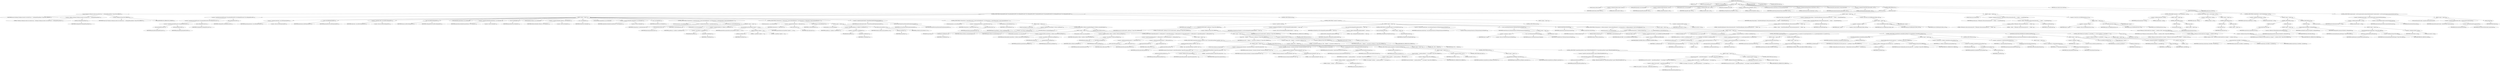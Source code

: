 digraph "isRebuildRequired" {  
"1197" [label = <(METHOD,isRebuildRequired)<SUB>709</SUB>> ]
"72" [label = <(PARAM,this)<SUB>709</SUB>> ]
"1198" [label = <(PARAM,File genericJarFile)<SUB>709</SUB>> ]
"1199" [label = <(PARAM,File weblogicJarFile)<SUB>709</SUB>> ]
"1200" [label = <(BLOCK,&lt;empty&gt;,&lt;empty&gt;)<SUB>709</SUB>> ]
"1201" [label = <(LOCAL,boolean rebuild: boolean)> ]
"1202" [label = <(&lt;operator&gt;.assignment,boolean rebuild = false)<SUB>710</SUB>> ]
"1203" [label = <(IDENTIFIER,rebuild,boolean rebuild = false)<SUB>710</SUB>> ]
"1204" [label = <(LITERAL,false,boolean rebuild = false)<SUB>710</SUB>> ]
"74" [label = <(LOCAL,JarFile genericJar: java.util.jar.JarFile)> ]
"1205" [label = <(&lt;operator&gt;.assignment,JarFile genericJar = null)<SUB>712</SUB>> ]
"1206" [label = <(IDENTIFIER,genericJar,JarFile genericJar = null)<SUB>712</SUB>> ]
"1207" [label = <(LITERAL,null,JarFile genericJar = null)<SUB>712</SUB>> ]
"76" [label = <(LOCAL,JarFile wlJar: java.util.jar.JarFile)> ]
"1208" [label = <(&lt;operator&gt;.assignment,JarFile wlJar = null)<SUB>713</SUB>> ]
"1209" [label = <(IDENTIFIER,wlJar,JarFile wlJar = null)<SUB>713</SUB>> ]
"1210" [label = <(LITERAL,null,JarFile wlJar = null)<SUB>713</SUB>> ]
"89" [label = <(LOCAL,File newWLJarFile: java.io.File)> ]
"1211" [label = <(&lt;operator&gt;.assignment,File newWLJarFile = null)<SUB>714</SUB>> ]
"1212" [label = <(IDENTIFIER,newWLJarFile,File newWLJarFile = null)<SUB>714</SUB>> ]
"1213" [label = <(LITERAL,null,File newWLJarFile = null)<SUB>714</SUB>> ]
"91" [label = <(LOCAL,JarOutputStream newJarStream: java.util.jar.JarOutputStream)> ]
"1214" [label = <(&lt;operator&gt;.assignment,JarOutputStream newJarStream = null)<SUB>715</SUB>> ]
"1215" [label = <(IDENTIFIER,newJarStream,JarOutputStream newJarStream = null)<SUB>715</SUB>> ]
"1216" [label = <(LITERAL,null,JarOutputStream newJarStream = null)<SUB>715</SUB>> ]
"1217" [label = <(LOCAL,ClassLoader genericLoader: java.lang.ClassLoader)> ]
"1218" [label = <(&lt;operator&gt;.assignment,ClassLoader genericLoader = null)<SUB>716</SUB>> ]
"1219" [label = <(IDENTIFIER,genericLoader,ClassLoader genericLoader = null)<SUB>716</SUB>> ]
"1220" [label = <(LITERAL,null,ClassLoader genericLoader = null)<SUB>716</SUB>> ]
"1221" [label = <(CONTROL_STRUCTURE,try,try)<SUB>718</SUB>> ]
"1222" [label = <(BLOCK,try,try)<SUB>718</SUB>> ]
"1223" [label = <(log,log(&quot;Checking if weblogic Jar needs to be rebuilt for jar &quot; + weblogicJarFile.getName(), Project.MSG_VERBOSE))<SUB>719</SUB>> ]
"71" [label = <(IDENTIFIER,this,log(&quot;Checking if weblogic Jar needs to be rebuilt for jar &quot; + weblogicJarFile.getName(), Project.MSG_VERBOSE))<SUB>719</SUB>> ]
"1224" [label = <(&lt;operator&gt;.addition,&quot;Checking if weblogic Jar needs to be rebuilt for jar &quot; + weblogicJarFile.getName())<SUB>719</SUB>> ]
"1225" [label = <(LITERAL,&quot;Checking if weblogic Jar needs to be rebuilt for jar &quot;,&quot;Checking if weblogic Jar needs to be rebuilt for jar &quot; + weblogicJarFile.getName())<SUB>719</SUB>> ]
"1226" [label = <(getName,weblogicJarFile.getName())<SUB>719</SUB>> ]
"1227" [label = <(IDENTIFIER,weblogicJarFile,weblogicJarFile.getName())<SUB>719</SUB>> ]
"1228" [label = <(&lt;operator&gt;.fieldAccess,Project.MSG_VERBOSE)<SUB>720</SUB>> ]
"1229" [label = <(IDENTIFIER,Project,log(&quot;Checking if weblogic Jar needs to be rebuilt for jar &quot; + weblogicJarFile.getName(), Project.MSG_VERBOSE))<SUB>720</SUB>> ]
"1230" [label = <(FIELD_IDENTIFIER,MSG_VERBOSE,MSG_VERBOSE)<SUB>720</SUB>> ]
"1231" [label = <(CONTROL_STRUCTURE,if (genericJarFile.exists() &amp;&amp; genericJarFile.isFile() &amp;&amp; weblogicJarFile.exists() &amp;&amp; weblogicJarFile.isFile()),if (genericJarFile.exists() &amp;&amp; genericJarFile.isFile() &amp;&amp; weblogicJarFile.exists() &amp;&amp; weblogicJarFile.isFile()))<SUB>722</SUB>> ]
"1232" [label = <(&lt;operator&gt;.logicalAnd,genericJarFile.exists() &amp;&amp; genericJarFile.isFile() &amp;&amp; weblogicJarFile.exists() &amp;&amp; weblogicJarFile.isFile())<SUB>722</SUB>> ]
"1233" [label = <(&lt;operator&gt;.logicalAnd,genericJarFile.exists() &amp;&amp; genericJarFile.isFile() &amp;&amp; weblogicJarFile.exists())<SUB>722</SUB>> ]
"1234" [label = <(&lt;operator&gt;.logicalAnd,genericJarFile.exists() &amp;&amp; genericJarFile.isFile())<SUB>722</SUB>> ]
"1235" [label = <(exists,genericJarFile.exists())<SUB>722</SUB>> ]
"1236" [label = <(IDENTIFIER,genericJarFile,genericJarFile.exists())<SUB>722</SUB>> ]
"1237" [label = <(isFile,genericJarFile.isFile())<SUB>722</SUB>> ]
"1238" [label = <(IDENTIFIER,genericJarFile,genericJarFile.isFile())<SUB>722</SUB>> ]
"1239" [label = <(exists,weblogicJarFile.exists())<SUB>723</SUB>> ]
"1240" [label = <(IDENTIFIER,weblogicJarFile,weblogicJarFile.exists())<SUB>723</SUB>> ]
"1241" [label = <(isFile,weblogicJarFile.isFile())<SUB>723</SUB>> ]
"1242" [label = <(IDENTIFIER,weblogicJarFile,weblogicJarFile.isFile())<SUB>723</SUB>> ]
"1243" [label = <(BLOCK,&lt;empty&gt;,&lt;empty&gt;)<SUB>723</SUB>> ]
"1244" [label = <(&lt;operator&gt;.assignment,genericJar = new JarFile(genericJarFile))<SUB>725</SUB>> ]
"1245" [label = <(IDENTIFIER,genericJar,genericJar = new JarFile(genericJarFile))<SUB>725</SUB>> ]
"1246" [label = <(&lt;operator&gt;.alloc,new JarFile(genericJarFile))<SUB>725</SUB>> ]
"1247" [label = <(&lt;init&gt;,new JarFile(genericJarFile))<SUB>725</SUB>> ]
"73" [label = <(IDENTIFIER,genericJar,new JarFile(genericJarFile))<SUB>725</SUB>> ]
"1248" [label = <(IDENTIFIER,genericJarFile,new JarFile(genericJarFile))<SUB>725</SUB>> ]
"1249" [label = <(&lt;operator&gt;.assignment,wlJar = new JarFile(weblogicJarFile))<SUB>726</SUB>> ]
"1250" [label = <(IDENTIFIER,wlJar,wlJar = new JarFile(weblogicJarFile))<SUB>726</SUB>> ]
"1251" [label = <(&lt;operator&gt;.alloc,new JarFile(weblogicJarFile))<SUB>726</SUB>> ]
"1252" [label = <(&lt;init&gt;,new JarFile(weblogicJarFile))<SUB>726</SUB>> ]
"75" [label = <(IDENTIFIER,wlJar,new JarFile(weblogicJarFile))<SUB>726</SUB>> ]
"1253" [label = <(IDENTIFIER,weblogicJarFile,new JarFile(weblogicJarFile))<SUB>726</SUB>> ]
"78" [label = <(LOCAL,Hashtable genericEntries: java.util.Hashtable)> ]
"1254" [label = <(&lt;operator&gt;.assignment,Hashtable genericEntries = new Hashtable())<SUB>728</SUB>> ]
"1255" [label = <(IDENTIFIER,genericEntries,Hashtable genericEntries = new Hashtable())<SUB>728</SUB>> ]
"1256" [label = <(&lt;operator&gt;.alloc,new Hashtable())<SUB>728</SUB>> ]
"1257" [label = <(&lt;init&gt;,new Hashtable())<SUB>728</SUB>> ]
"77" [label = <(IDENTIFIER,genericEntries,new Hashtable())<SUB>728</SUB>> ]
"80" [label = <(LOCAL,Hashtable wlEntries: java.util.Hashtable)> ]
"1258" [label = <(&lt;operator&gt;.assignment,Hashtable wlEntries = new Hashtable())<SUB>729</SUB>> ]
"1259" [label = <(IDENTIFIER,wlEntries,Hashtable wlEntries = new Hashtable())<SUB>729</SUB>> ]
"1260" [label = <(&lt;operator&gt;.alloc,new Hashtable())<SUB>729</SUB>> ]
"1261" [label = <(&lt;init&gt;,new Hashtable())<SUB>729</SUB>> ]
"79" [label = <(IDENTIFIER,wlEntries,new Hashtable())<SUB>729</SUB>> ]
"82" [label = <(LOCAL,Hashtable replaceEntries: java.util.Hashtable)> ]
"1262" [label = <(&lt;operator&gt;.assignment,Hashtable replaceEntries = new Hashtable())<SUB>730</SUB>> ]
"1263" [label = <(IDENTIFIER,replaceEntries,Hashtable replaceEntries = new Hashtable())<SUB>730</SUB>> ]
"1264" [label = <(&lt;operator&gt;.alloc,new Hashtable())<SUB>730</SUB>> ]
"1265" [label = <(&lt;init&gt;,new Hashtable())<SUB>730</SUB>> ]
"81" [label = <(IDENTIFIER,replaceEntries,new Hashtable())<SUB>730</SUB>> ]
"1266" [label = <(CONTROL_STRUCTURE,for (Enumeration e = genericJar.entries(); Some(e.hasMoreElements()); ),for (Enumeration e = genericJar.entries(); Some(e.hasMoreElements()); ))<SUB>733</SUB>> ]
"1267" [label = <(LOCAL,Enumeration e: java.util.Enumeration)> ]
"1268" [label = <(&lt;operator&gt;.assignment,Enumeration e = genericJar.entries())<SUB>733</SUB>> ]
"1269" [label = <(IDENTIFIER,e,Enumeration e = genericJar.entries())<SUB>733</SUB>> ]
"1270" [label = <(entries,genericJar.entries())<SUB>733</SUB>> ]
"1271" [label = <(IDENTIFIER,genericJar,genericJar.entries())<SUB>733</SUB>> ]
"1272" [label = <(hasMoreElements,e.hasMoreElements())<SUB>733</SUB>> ]
"1273" [label = <(IDENTIFIER,e,e.hasMoreElements())<SUB>733</SUB>> ]
"1274" [label = <(BLOCK,&lt;empty&gt;,&lt;empty&gt;)<SUB>733</SUB>> ]
"1275" [label = <(LOCAL,JarEntry je: java.util.jar.JarEntry)> ]
"1276" [label = <(&lt;operator&gt;.assignment,JarEntry je = (JarEntry) e.nextElement())<SUB>734</SUB>> ]
"1277" [label = <(IDENTIFIER,je,JarEntry je = (JarEntry) e.nextElement())<SUB>734</SUB>> ]
"1278" [label = <(&lt;operator&gt;.cast,(JarEntry) e.nextElement())<SUB>734</SUB>> ]
"1279" [label = <(TYPE_REF,JarEntry,JarEntry)<SUB>734</SUB>> ]
"1280" [label = <(nextElement,e.nextElement())<SUB>734</SUB>> ]
"1281" [label = <(IDENTIFIER,e,e.nextElement())<SUB>734</SUB>> ]
"1282" [label = <(put,genericEntries.put(je.getName().replace('\\', '/'), je))<SUB>736</SUB>> ]
"1283" [label = <(IDENTIFIER,genericEntries,genericEntries.put(je.getName().replace('\\', '/'), je))<SUB>736</SUB>> ]
"1284" [label = <(replace,je.getName().replace('\\', '/'))<SUB>736</SUB>> ]
"1285" [label = <(getName,je.getName())<SUB>736</SUB>> ]
"1286" [label = <(IDENTIFIER,je,je.getName())<SUB>736</SUB>> ]
"1287" [label = <(LITERAL,'\\',je.getName().replace('\\', '/'))<SUB>736</SUB>> ]
"1288" [label = <(LITERAL,'/',je.getName().replace('\\', '/'))<SUB>736</SUB>> ]
"1289" [label = <(IDENTIFIER,je,genericEntries.put(je.getName().replace('\\', '/'), je))<SUB>736</SUB>> ]
"1290" [label = <(CONTROL_STRUCTURE,for (Enumeration e = wlJar.entries(); Some(e.hasMoreElements()); ),for (Enumeration e = wlJar.entries(); Some(e.hasMoreElements()); ))<SUB>739</SUB>> ]
"1291" [label = <(LOCAL,Enumeration e: java.util.Enumeration)> ]
"1292" [label = <(&lt;operator&gt;.assignment,Enumeration e = wlJar.entries())<SUB>739</SUB>> ]
"1293" [label = <(IDENTIFIER,e,Enumeration e = wlJar.entries())<SUB>739</SUB>> ]
"1294" [label = <(entries,wlJar.entries())<SUB>739</SUB>> ]
"1295" [label = <(IDENTIFIER,wlJar,wlJar.entries())<SUB>739</SUB>> ]
"1296" [label = <(hasMoreElements,e.hasMoreElements())<SUB>739</SUB>> ]
"1297" [label = <(IDENTIFIER,e,e.hasMoreElements())<SUB>739</SUB>> ]
"1298" [label = <(BLOCK,&lt;empty&gt;,&lt;empty&gt;)<SUB>739</SUB>> ]
"1299" [label = <(LOCAL,JarEntry je: java.util.jar.JarEntry)> ]
"1300" [label = <(&lt;operator&gt;.assignment,JarEntry je = (JarEntry) e.nextElement())<SUB>740</SUB>> ]
"1301" [label = <(IDENTIFIER,je,JarEntry je = (JarEntry) e.nextElement())<SUB>740</SUB>> ]
"1302" [label = <(&lt;operator&gt;.cast,(JarEntry) e.nextElement())<SUB>740</SUB>> ]
"1303" [label = <(TYPE_REF,JarEntry,JarEntry)<SUB>740</SUB>> ]
"1304" [label = <(nextElement,e.nextElement())<SUB>740</SUB>> ]
"1305" [label = <(IDENTIFIER,e,e.nextElement())<SUB>740</SUB>> ]
"1306" [label = <(put,wlEntries.put(je.getName(), je))<SUB>742</SUB>> ]
"1307" [label = <(IDENTIFIER,wlEntries,wlEntries.put(je.getName(), je))<SUB>742</SUB>> ]
"1308" [label = <(getName,je.getName())<SUB>742</SUB>> ]
"1309" [label = <(IDENTIFIER,je,je.getName())<SUB>742</SUB>> ]
"1310" [label = <(IDENTIFIER,je,wlEntries.put(je.getName(), je))<SUB>742</SUB>> ]
"1311" [label = <(&lt;operator&gt;.assignment,genericLoader = this.getClassLoaderFromJar(genericJarFile))<SUB>746</SUB>> ]
"1312" [label = <(IDENTIFIER,genericLoader,genericLoader = this.getClassLoaderFromJar(genericJarFile))<SUB>746</SUB>> ]
"1313" [label = <(getClassLoaderFromJar,this.getClassLoaderFromJar(genericJarFile))<SUB>746</SUB>> ]
"83" [label = <(IDENTIFIER,this,this.getClassLoaderFromJar(genericJarFile))<SUB>746</SUB>> ]
"1314" [label = <(IDENTIFIER,genericJarFile,this.getClassLoaderFromJar(genericJarFile))<SUB>746</SUB>> ]
"1315" [label = <(CONTROL_STRUCTURE,for (Enumeration e = genericEntries.keys(); Some(e.hasMoreElements()); ),for (Enumeration e = genericEntries.keys(); Some(e.hasMoreElements()); ))<SUB>748</SUB>> ]
"1316" [label = <(LOCAL,Enumeration e: java.util.Enumeration)> ]
"1317" [label = <(&lt;operator&gt;.assignment,Enumeration e = genericEntries.keys())<SUB>748</SUB>> ]
"1318" [label = <(IDENTIFIER,e,Enumeration e = genericEntries.keys())<SUB>748</SUB>> ]
"1319" [label = <(keys,genericEntries.keys())<SUB>748</SUB>> ]
"1320" [label = <(IDENTIFIER,genericEntries,genericEntries.keys())<SUB>748</SUB>> ]
"1321" [label = <(hasMoreElements,e.hasMoreElements())<SUB>748</SUB>> ]
"1322" [label = <(IDENTIFIER,e,e.hasMoreElements())<SUB>748</SUB>> ]
"1323" [label = <(BLOCK,&lt;empty&gt;,&lt;empty&gt;)<SUB>748</SUB>> ]
"1324" [label = <(LOCAL,String filepath: java.lang.String)> ]
"1325" [label = <(&lt;operator&gt;.assignment,String filepath = (String) e.nextElement())<SUB>749</SUB>> ]
"1326" [label = <(IDENTIFIER,filepath,String filepath = (String) e.nextElement())<SUB>749</SUB>> ]
"1327" [label = <(&lt;operator&gt;.cast,(String) e.nextElement())<SUB>749</SUB>> ]
"1328" [label = <(TYPE_REF,String,String)<SUB>749</SUB>> ]
"1329" [label = <(nextElement,e.nextElement())<SUB>749</SUB>> ]
"1330" [label = <(IDENTIFIER,e,e.nextElement())<SUB>749</SUB>> ]
"1331" [label = <(CONTROL_STRUCTURE,if (wlEntries.containsKey(filepath)),if (wlEntries.containsKey(filepath)))<SUB>751</SUB>> ]
"1332" [label = <(containsKey,wlEntries.containsKey(filepath))<SUB>751</SUB>> ]
"1333" [label = <(IDENTIFIER,wlEntries,wlEntries.containsKey(filepath))<SUB>751</SUB>> ]
"1334" [label = <(IDENTIFIER,filepath,wlEntries.containsKey(filepath))<SUB>751</SUB>> ]
"1335" [label = <(BLOCK,&lt;empty&gt;,&lt;empty&gt;)<SUB>751</SUB>> ]
"1336" [label = <(LOCAL,JarEntry genericEntry: java.util.jar.JarEntry)> ]
"1337" [label = <(&lt;operator&gt;.assignment,JarEntry genericEntry = (JarEntry) genericEntries.get(filepath))<SUB>755</SUB>> ]
"1338" [label = <(IDENTIFIER,genericEntry,JarEntry genericEntry = (JarEntry) genericEntries.get(filepath))<SUB>755</SUB>> ]
"1339" [label = <(&lt;operator&gt;.cast,(JarEntry) genericEntries.get(filepath))<SUB>755</SUB>> ]
"1340" [label = <(TYPE_REF,JarEntry,JarEntry)<SUB>755</SUB>> ]
"1341" [label = <(get,genericEntries.get(filepath))<SUB>755</SUB>> ]
"1342" [label = <(IDENTIFIER,genericEntries,genericEntries.get(filepath))<SUB>755</SUB>> ]
"1343" [label = <(IDENTIFIER,filepath,genericEntries.get(filepath))<SUB>755</SUB>> ]
"1344" [label = <(LOCAL,JarEntry wlEntry: java.util.jar.JarEntry)> ]
"1345" [label = <(&lt;operator&gt;.assignment,JarEntry wlEntry = (JarEntry) wlEntries.get(filepath))<SUB>756</SUB>> ]
"1346" [label = <(IDENTIFIER,wlEntry,JarEntry wlEntry = (JarEntry) wlEntries.get(filepath))<SUB>756</SUB>> ]
"1347" [label = <(&lt;operator&gt;.cast,(JarEntry) wlEntries.get(filepath))<SUB>756</SUB>> ]
"1348" [label = <(TYPE_REF,JarEntry,JarEntry)<SUB>756</SUB>> ]
"1349" [label = <(get,wlEntries.get(filepath))<SUB>756</SUB>> ]
"1350" [label = <(IDENTIFIER,wlEntries,wlEntries.get(filepath))<SUB>756</SUB>> ]
"1351" [label = <(IDENTIFIER,filepath,wlEntries.get(filepath))<SUB>756</SUB>> ]
"1352" [label = <(CONTROL_STRUCTURE,if ((genericEntry.getCrc() != wlEntry.getCrc()) || (genericEntry.getSize() != wlEntry.getSize())),if ((genericEntry.getCrc() != wlEntry.getCrc()) || (genericEntry.getSize() != wlEntry.getSize())))<SUB>758</SUB>> ]
"1353" [label = <(&lt;operator&gt;.logicalOr,(genericEntry.getCrc() != wlEntry.getCrc()) || (genericEntry.getSize() != wlEntry.getSize()))<SUB>758</SUB>> ]
"1354" [label = <(&lt;operator&gt;.notEquals,genericEntry.getCrc() != wlEntry.getCrc())<SUB>758</SUB>> ]
"1355" [label = <(getCrc,genericEntry.getCrc())<SUB>758</SUB>> ]
"1356" [label = <(IDENTIFIER,genericEntry,genericEntry.getCrc())<SUB>758</SUB>> ]
"1357" [label = <(getCrc,wlEntry.getCrc())<SUB>758</SUB>> ]
"1358" [label = <(IDENTIFIER,wlEntry,wlEntry.getCrc())<SUB>758</SUB>> ]
"1359" [label = <(&lt;operator&gt;.notEquals,genericEntry.getSize() != wlEntry.getSize())<SUB>759</SUB>> ]
"1360" [label = <(getSize,genericEntry.getSize())<SUB>759</SUB>> ]
"1361" [label = <(IDENTIFIER,genericEntry,genericEntry.getSize())<SUB>759</SUB>> ]
"1362" [label = <(getSize,wlEntry.getSize())<SUB>759</SUB>> ]
"1363" [label = <(IDENTIFIER,wlEntry,wlEntry.getSize())<SUB>759</SUB>> ]
"1364" [label = <(BLOCK,&lt;empty&gt;,&lt;empty&gt;)<SUB>759</SUB>> ]
"1365" [label = <(CONTROL_STRUCTURE,if (genericEntry.getName().endsWith(&quot;.class&quot;)),if (genericEntry.getName().endsWith(&quot;.class&quot;)))<SUB>761</SUB>> ]
"1366" [label = <(endsWith,genericEntry.getName().endsWith(&quot;.class&quot;))<SUB>761</SUB>> ]
"1367" [label = <(getName,genericEntry.getName())<SUB>761</SUB>> ]
"1368" [label = <(IDENTIFIER,genericEntry,genericEntry.getName())<SUB>761</SUB>> ]
"1369" [label = <(LITERAL,&quot;.class&quot;,genericEntry.getName().endsWith(&quot;.class&quot;))<SUB>761</SUB>> ]
"1370" [label = <(BLOCK,&lt;empty&gt;,&lt;empty&gt;)<SUB>761</SUB>> ]
"1371" [label = <(LOCAL,String classname: java.lang.String)> ]
"1372" [label = <(&lt;operator&gt;.assignment,String classname = genericEntry.getName().replace(File.separatorChar, '.'))<SUB>763</SUB>> ]
"1373" [label = <(IDENTIFIER,classname,String classname = genericEntry.getName().replace(File.separatorChar, '.'))<SUB>763</SUB>> ]
"1374" [label = <(replace,genericEntry.getName().replace(File.separatorChar, '.'))<SUB>764</SUB>> ]
"1375" [label = <(getName,genericEntry.getName())<SUB>764</SUB>> ]
"1376" [label = <(IDENTIFIER,genericEntry,genericEntry.getName())<SUB>764</SUB>> ]
"1377" [label = <(&lt;operator&gt;.fieldAccess,File.separatorChar)<SUB>764</SUB>> ]
"1378" [label = <(IDENTIFIER,File,genericEntry.getName().replace(File.separatorChar, '.'))<SUB>764</SUB>> ]
"1379" [label = <(FIELD_IDENTIFIER,separatorChar,separatorChar)<SUB>764</SUB>> ]
"1380" [label = <(LITERAL,'.',genericEntry.getName().replace(File.separatorChar, '.'))<SUB>764</SUB>> ]
"1381" [label = <(&lt;operator&gt;.assignment,classname = classname.substring(0, classname.lastIndexOf(&quot;.class&quot;)))<SUB>766</SUB>> ]
"1382" [label = <(IDENTIFIER,classname,classname = classname.substring(0, classname.lastIndexOf(&quot;.class&quot;)))<SUB>766</SUB>> ]
"1383" [label = <(substring,classname.substring(0, classname.lastIndexOf(&quot;.class&quot;)))<SUB>766</SUB>> ]
"1384" [label = <(IDENTIFIER,classname,classname.substring(0, classname.lastIndexOf(&quot;.class&quot;)))<SUB>766</SUB>> ]
"1385" [label = <(LITERAL,0,classname.substring(0, classname.lastIndexOf(&quot;.class&quot;)))<SUB>766</SUB>> ]
"1386" [label = <(lastIndexOf,classname.lastIndexOf(&quot;.class&quot;))<SUB>766</SUB>> ]
"1387" [label = <(IDENTIFIER,classname,classname.lastIndexOf(&quot;.class&quot;))<SUB>766</SUB>> ]
"1388" [label = <(LITERAL,&quot;.class&quot;,classname.lastIndexOf(&quot;.class&quot;))<SUB>766</SUB>> ]
"1389" [label = <(LOCAL,Class genclass: java.lang.Class)> ]
"1390" [label = <(&lt;operator&gt;.assignment,Class genclass = genericLoader.loadClass(classname))<SUB>768</SUB>> ]
"1391" [label = <(IDENTIFIER,genclass,Class genclass = genericLoader.loadClass(classname))<SUB>768</SUB>> ]
"1392" [label = <(loadClass,genericLoader.loadClass(classname))<SUB>768</SUB>> ]
"1393" [label = <(IDENTIFIER,genericLoader,genericLoader.loadClass(classname))<SUB>768</SUB>> ]
"1394" [label = <(IDENTIFIER,classname,genericLoader.loadClass(classname))<SUB>768</SUB>> ]
"1395" [label = <(CONTROL_STRUCTURE,if (genclass.isInterface()),if (genclass.isInterface()))<SUB>770</SUB>> ]
"1396" [label = <(isInterface,genclass.isInterface())<SUB>770</SUB>> ]
"1397" [label = <(IDENTIFIER,genclass,genclass.isInterface())<SUB>770</SUB>> ]
"1398" [label = <(BLOCK,&lt;empty&gt;,&lt;empty&gt;)<SUB>770</SUB>> ]
"1399" [label = <(log,log(&quot;Interface &quot; + genclass.getName() + &quot; has changed&quot;, Project.MSG_VERBOSE))<SUB>772</SUB>> ]
"84" [label = <(IDENTIFIER,this,log(&quot;Interface &quot; + genclass.getName() + &quot; has changed&quot;, Project.MSG_VERBOSE))<SUB>772</SUB>> ]
"1400" [label = <(&lt;operator&gt;.addition,&quot;Interface &quot; + genclass.getName() + &quot; has changed&quot;)<SUB>772</SUB>> ]
"1401" [label = <(&lt;operator&gt;.addition,&quot;Interface &quot; + genclass.getName())<SUB>772</SUB>> ]
"1402" [label = <(LITERAL,&quot;Interface &quot;,&quot;Interface &quot; + genclass.getName())<SUB>772</SUB>> ]
"1403" [label = <(getName,genclass.getName())<SUB>772</SUB>> ]
"1404" [label = <(IDENTIFIER,genclass,genclass.getName())<SUB>772</SUB>> ]
"1405" [label = <(LITERAL,&quot; has changed&quot;,&quot;Interface &quot; + genclass.getName() + &quot; has changed&quot;)<SUB>773</SUB>> ]
"1406" [label = <(&lt;operator&gt;.fieldAccess,Project.MSG_VERBOSE)<SUB>773</SUB>> ]
"1407" [label = <(IDENTIFIER,Project,log(&quot;Interface &quot; + genclass.getName() + &quot; has changed&quot;, Project.MSG_VERBOSE))<SUB>773</SUB>> ]
"1408" [label = <(FIELD_IDENTIFIER,MSG_VERBOSE,MSG_VERBOSE)<SUB>773</SUB>> ]
"1409" [label = <(&lt;operator&gt;.assignment,rebuild = true)<SUB>774</SUB>> ]
"1410" [label = <(IDENTIFIER,rebuild,rebuild = true)<SUB>774</SUB>> ]
"1411" [label = <(LITERAL,true,rebuild = true)<SUB>774</SUB>> ]
"1412" [label = <(CONTROL_STRUCTURE,break;,break;)<SUB>775</SUB>> ]
"1413" [label = <(CONTROL_STRUCTURE,else,else)<SUB>776</SUB>> ]
"1414" [label = <(BLOCK,&lt;empty&gt;,&lt;empty&gt;)<SUB>776</SUB>> ]
"1415" [label = <(put,replaceEntries.put(filepath, genericEntry))<SUB>778</SUB>> ]
"1416" [label = <(IDENTIFIER,replaceEntries,replaceEntries.put(filepath, genericEntry))<SUB>778</SUB>> ]
"1417" [label = <(IDENTIFIER,filepath,replaceEntries.put(filepath, genericEntry))<SUB>778</SUB>> ]
"1418" [label = <(IDENTIFIER,genericEntry,replaceEntries.put(filepath, genericEntry))<SUB>778</SUB>> ]
"1419" [label = <(CONTROL_STRUCTURE,else,else)<SUB>780</SUB>> ]
"1420" [label = <(BLOCK,&lt;empty&gt;,&lt;empty&gt;)<SUB>780</SUB>> ]
"1421" [label = <(CONTROL_STRUCTURE,if (!genericEntry.getName().equals(&quot;META-INF/MANIFEST.MF&quot;)),if (!genericEntry.getName().equals(&quot;META-INF/MANIFEST.MF&quot;)))<SUB>782</SUB>> ]
"1422" [label = <(&lt;operator&gt;.logicalNot,!genericEntry.getName().equals(&quot;META-INF/MANIFEST.MF&quot;))<SUB>782</SUB>> ]
"1423" [label = <(equals,genericEntry.getName().equals(&quot;META-INF/MANIFEST.MF&quot;))<SUB>782</SUB>> ]
"1424" [label = <(getName,genericEntry.getName())<SUB>782</SUB>> ]
"1425" [label = <(IDENTIFIER,genericEntry,genericEntry.getName())<SUB>782</SUB>> ]
"1426" [label = <(LITERAL,&quot;META-INF/MANIFEST.MF&quot;,genericEntry.getName().equals(&quot;META-INF/MANIFEST.MF&quot;))<SUB>782</SUB>> ]
"1427" [label = <(BLOCK,&lt;empty&gt;,&lt;empty&gt;)<SUB>782</SUB>> ]
"1428" [label = <(log,log(&quot;Non class file &quot; + genericEntry.getName() + &quot; has changed&quot;, Project.MSG_VERBOSE))<SUB>784</SUB>> ]
"85" [label = <(IDENTIFIER,this,log(&quot;Non class file &quot; + genericEntry.getName() + &quot; has changed&quot;, Project.MSG_VERBOSE))<SUB>784</SUB>> ]
"1429" [label = <(&lt;operator&gt;.addition,&quot;Non class file &quot; + genericEntry.getName() + &quot; has changed&quot;)<SUB>784</SUB>> ]
"1430" [label = <(&lt;operator&gt;.addition,&quot;Non class file &quot; + genericEntry.getName())<SUB>784</SUB>> ]
"1431" [label = <(LITERAL,&quot;Non class file &quot;,&quot;Non class file &quot; + genericEntry.getName())<SUB>784</SUB>> ]
"1432" [label = <(getName,genericEntry.getName())<SUB>784</SUB>> ]
"1433" [label = <(IDENTIFIER,genericEntry,genericEntry.getName())<SUB>784</SUB>> ]
"1434" [label = <(LITERAL,&quot; has changed&quot;,&quot;Non class file &quot; + genericEntry.getName() + &quot; has changed&quot;)<SUB>785</SUB>> ]
"1435" [label = <(&lt;operator&gt;.fieldAccess,Project.MSG_VERBOSE)<SUB>785</SUB>> ]
"1436" [label = <(IDENTIFIER,Project,log(&quot;Non class file &quot; + genericEntry.getName() + &quot; has changed&quot;, Project.MSG_VERBOSE))<SUB>785</SUB>> ]
"1437" [label = <(FIELD_IDENTIFIER,MSG_VERBOSE,MSG_VERBOSE)<SUB>785</SUB>> ]
"1438" [label = <(&lt;operator&gt;.assignment,rebuild = true)<SUB>786</SUB>> ]
"1439" [label = <(IDENTIFIER,rebuild,rebuild = true)<SUB>786</SUB>> ]
"1440" [label = <(LITERAL,true,rebuild = true)<SUB>786</SUB>> ]
"1441" [label = <(CONTROL_STRUCTURE,break;,break;)<SUB>787</SUB>> ]
"1442" [label = <(CONTROL_STRUCTURE,else,else)<SUB>791</SUB>> ]
"1443" [label = <(BLOCK,&lt;empty&gt;,&lt;empty&gt;)<SUB>791</SUB>> ]
"1444" [label = <(log,log(&quot;File &quot; + filepath + &quot; not present in weblogic jar&quot;, Project.MSG_VERBOSE))<SUB>794</SUB>> ]
"86" [label = <(IDENTIFIER,this,log(&quot;File &quot; + filepath + &quot; not present in weblogic jar&quot;, Project.MSG_VERBOSE))<SUB>794</SUB>> ]
"1445" [label = <(&lt;operator&gt;.addition,&quot;File &quot; + filepath + &quot; not present in weblogic jar&quot;)<SUB>794</SUB>> ]
"1446" [label = <(&lt;operator&gt;.addition,&quot;File &quot; + filepath)<SUB>794</SUB>> ]
"1447" [label = <(LITERAL,&quot;File &quot;,&quot;File &quot; + filepath)<SUB>794</SUB>> ]
"1448" [label = <(IDENTIFIER,filepath,&quot;File &quot; + filepath)<SUB>794</SUB>> ]
"1449" [label = <(LITERAL,&quot; not present in weblogic jar&quot;,&quot;File &quot; + filepath + &quot; not present in weblogic jar&quot;)<SUB>794</SUB>> ]
"1450" [label = <(&lt;operator&gt;.fieldAccess,Project.MSG_VERBOSE)<SUB>795</SUB>> ]
"1451" [label = <(IDENTIFIER,Project,log(&quot;File &quot; + filepath + &quot; not present in weblogic jar&quot;, Project.MSG_VERBOSE))<SUB>795</SUB>> ]
"1452" [label = <(FIELD_IDENTIFIER,MSG_VERBOSE,MSG_VERBOSE)<SUB>795</SUB>> ]
"1453" [label = <(&lt;operator&gt;.assignment,rebuild = true)<SUB>796</SUB>> ]
"1454" [label = <(IDENTIFIER,rebuild,rebuild = true)<SUB>796</SUB>> ]
"1455" [label = <(LITERAL,true,rebuild = true)<SUB>796</SUB>> ]
"1456" [label = <(CONTROL_STRUCTURE,break;,break;)<SUB>797</SUB>> ]
"1457" [label = <(CONTROL_STRUCTURE,if (!rebuild),if (!rebuild))<SUB>801</SUB>> ]
"1458" [label = <(&lt;operator&gt;.logicalNot,!rebuild)<SUB>801</SUB>> ]
"1459" [label = <(IDENTIFIER,rebuild,!rebuild)<SUB>801</SUB>> ]
"1460" [label = <(BLOCK,&lt;empty&gt;,&lt;empty&gt;)<SUB>801</SUB>> ]
"1461" [label = <(log,log(&quot;No rebuild needed - updating jar&quot;, Project.MSG_VERBOSE))<SUB>802</SUB>> ]
"87" [label = <(IDENTIFIER,this,log(&quot;No rebuild needed - updating jar&quot;, Project.MSG_VERBOSE))<SUB>802</SUB>> ]
"1462" [label = <(LITERAL,&quot;No rebuild needed - updating jar&quot;,log(&quot;No rebuild needed - updating jar&quot;, Project.MSG_VERBOSE))<SUB>802</SUB>> ]
"1463" [label = <(&lt;operator&gt;.fieldAccess,Project.MSG_VERBOSE)<SUB>802</SUB>> ]
"1464" [label = <(IDENTIFIER,Project,log(&quot;No rebuild needed - updating jar&quot;, Project.MSG_VERBOSE))<SUB>802</SUB>> ]
"1465" [label = <(FIELD_IDENTIFIER,MSG_VERBOSE,MSG_VERBOSE)<SUB>802</SUB>> ]
"1466" [label = <(&lt;operator&gt;.assignment,newWLJarFile = new File(weblogicJarFile.getAbsolutePath() + &quot;.temp&quot;))<SUB>803</SUB>> ]
"1467" [label = <(IDENTIFIER,newWLJarFile,newWLJarFile = new File(weblogicJarFile.getAbsolutePath() + &quot;.temp&quot;))<SUB>803</SUB>> ]
"1468" [label = <(&lt;operator&gt;.alloc,new File(weblogicJarFile.getAbsolutePath() + &quot;.temp&quot;))<SUB>803</SUB>> ]
"1469" [label = <(&lt;init&gt;,new File(weblogicJarFile.getAbsolutePath() + &quot;.temp&quot;))<SUB>803</SUB>> ]
"88" [label = <(IDENTIFIER,newWLJarFile,new File(weblogicJarFile.getAbsolutePath() + &quot;.temp&quot;))<SUB>803</SUB>> ]
"1470" [label = <(&lt;operator&gt;.addition,weblogicJarFile.getAbsolutePath() + &quot;.temp&quot;)<SUB>803</SUB>> ]
"1471" [label = <(getAbsolutePath,weblogicJarFile.getAbsolutePath())<SUB>803</SUB>> ]
"1472" [label = <(IDENTIFIER,weblogicJarFile,weblogicJarFile.getAbsolutePath())<SUB>803</SUB>> ]
"1473" [label = <(LITERAL,&quot;.temp&quot;,weblogicJarFile.getAbsolutePath() + &quot;.temp&quot;)<SUB>803</SUB>> ]
"1474" [label = <(CONTROL_STRUCTURE,if (newWLJarFile.exists()),if (newWLJarFile.exists()))<SUB>804</SUB>> ]
"1475" [label = <(exists,newWLJarFile.exists())<SUB>804</SUB>> ]
"1476" [label = <(IDENTIFIER,newWLJarFile,newWLJarFile.exists())<SUB>804</SUB>> ]
"1477" [label = <(BLOCK,&lt;empty&gt;,&lt;empty&gt;)<SUB>804</SUB>> ]
"1478" [label = <(delete,newWLJarFile.delete())<SUB>805</SUB>> ]
"1479" [label = <(IDENTIFIER,newWLJarFile,newWLJarFile.delete())<SUB>805</SUB>> ]
"1480" [label = <(&lt;operator&gt;.assignment,newJarStream = new JarOutputStream(new FileOutputStream(newWLJarFile)))<SUB>808</SUB>> ]
"1481" [label = <(IDENTIFIER,newJarStream,newJarStream = new JarOutputStream(new FileOutputStream(newWLJarFile)))<SUB>808</SUB>> ]
"1482" [label = <(&lt;operator&gt;.alloc,new JarOutputStream(new FileOutputStream(newWLJarFile)))<SUB>808</SUB>> ]
"1483" [label = <(&lt;init&gt;,new JarOutputStream(new FileOutputStream(newWLJarFile)))<SUB>808</SUB>> ]
"90" [label = <(IDENTIFIER,newJarStream,new JarOutputStream(new FileOutputStream(newWLJarFile)))<SUB>808</SUB>> ]
"1484" [label = <(BLOCK,&lt;empty&gt;,&lt;empty&gt;)<SUB>808</SUB>> ]
"1485" [label = <(&lt;operator&gt;.assignment,&lt;empty&gt;)> ]
"1486" [label = <(IDENTIFIER,$obj19,&lt;empty&gt;)> ]
"1487" [label = <(&lt;operator&gt;.alloc,new FileOutputStream(newWLJarFile))<SUB>808</SUB>> ]
"1488" [label = <(&lt;init&gt;,new FileOutputStream(newWLJarFile))<SUB>808</SUB>> ]
"1489" [label = <(IDENTIFIER,$obj19,new FileOutputStream(newWLJarFile))> ]
"1490" [label = <(IDENTIFIER,newWLJarFile,new FileOutputStream(newWLJarFile))<SUB>808</SUB>> ]
"1491" [label = <(IDENTIFIER,$obj19,&lt;empty&gt;)> ]
"1492" [label = <(setLevel,newJarStream.setLevel(0))<SUB>809</SUB>> ]
"1493" [label = <(IDENTIFIER,newJarStream,newJarStream.setLevel(0))<SUB>809</SUB>> ]
"1494" [label = <(LITERAL,0,newJarStream.setLevel(0))<SUB>809</SUB>> ]
"1495" [label = <(CONTROL_STRUCTURE,for (Enumeration e = wlEntries.elements(); Some(e.hasMoreElements()); ),for (Enumeration e = wlEntries.elements(); Some(e.hasMoreElements()); ))<SUB>812</SUB>> ]
"1496" [label = <(LOCAL,Enumeration e: java.util.Enumeration)> ]
"1497" [label = <(&lt;operator&gt;.assignment,Enumeration e = wlEntries.elements())<SUB>812</SUB>> ]
"1498" [label = <(IDENTIFIER,e,Enumeration e = wlEntries.elements())<SUB>812</SUB>> ]
"1499" [label = <(elements,wlEntries.elements())<SUB>812</SUB>> ]
"1500" [label = <(IDENTIFIER,wlEntries,wlEntries.elements())<SUB>812</SUB>> ]
"1501" [label = <(hasMoreElements,e.hasMoreElements())<SUB>812</SUB>> ]
"1502" [label = <(IDENTIFIER,e,e.hasMoreElements())<SUB>812</SUB>> ]
"1503" [label = <(BLOCK,&lt;empty&gt;,&lt;empty&gt;)<SUB>812</SUB>> ]
"1504" [label = <(LOCAL,byte[] buffer: byte[])> ]
"1505" [label = <(&lt;operator&gt;.assignment,byte[] buffer = new byte[DEFAULT_BUFFER_SIZE])<SUB>813</SUB>> ]
"1506" [label = <(IDENTIFIER,buffer,byte[] buffer = new byte[DEFAULT_BUFFER_SIZE])<SUB>813</SUB>> ]
"1507" [label = <(&lt;operator&gt;.alloc,new byte[DEFAULT_BUFFER_SIZE])> ]
"1508" [label = <(IDENTIFIER,DEFAULT_BUFFER_SIZE,new byte[DEFAULT_BUFFER_SIZE])<SUB>813</SUB>> ]
"1509" [label = <(LOCAL,int bytesRead: int)> ]
"1510" [label = <(LOCAL,InputStream is: java.io.InputStream)> ]
"1511" [label = <(LOCAL,JarEntry je: java.util.jar.JarEntry)> ]
"1512" [label = <(&lt;operator&gt;.assignment,JarEntry je = (JarEntry) e.nextElement())<SUB>816</SUB>> ]
"1513" [label = <(IDENTIFIER,je,JarEntry je = (JarEntry) e.nextElement())<SUB>816</SUB>> ]
"1514" [label = <(&lt;operator&gt;.cast,(JarEntry) e.nextElement())<SUB>816</SUB>> ]
"1515" [label = <(TYPE_REF,JarEntry,JarEntry)<SUB>816</SUB>> ]
"1516" [label = <(nextElement,e.nextElement())<SUB>816</SUB>> ]
"1517" [label = <(IDENTIFIER,e,e.nextElement())<SUB>816</SUB>> ]
"1518" [label = <(CONTROL_STRUCTURE,if (je.getCompressedSize() == -1 || je.getCompressedSize() == je.getSize()),if (je.getCompressedSize() == -1 || je.getCompressedSize() == je.getSize()))<SUB>818</SUB>> ]
"1519" [label = <(&lt;operator&gt;.logicalOr,je.getCompressedSize() == -1 || je.getCompressedSize() == je.getSize())<SUB>818</SUB>> ]
"1520" [label = <(&lt;operator&gt;.equals,je.getCompressedSize() == -1)<SUB>818</SUB>> ]
"1521" [label = <(getCompressedSize,je.getCompressedSize())<SUB>818</SUB>> ]
"1522" [label = <(IDENTIFIER,je,je.getCompressedSize())<SUB>818</SUB>> ]
"1523" [label = <(&lt;operator&gt;.minus,-1)<SUB>818</SUB>> ]
"1524" [label = <(LITERAL,1,-1)<SUB>818</SUB>> ]
"1525" [label = <(&lt;operator&gt;.equals,je.getCompressedSize() == je.getSize())<SUB>819</SUB>> ]
"1526" [label = <(getCompressedSize,je.getCompressedSize())<SUB>819</SUB>> ]
"1527" [label = <(IDENTIFIER,je,je.getCompressedSize())<SUB>819</SUB>> ]
"1528" [label = <(getSize,je.getSize())<SUB>819</SUB>> ]
"1529" [label = <(IDENTIFIER,je,je.getSize())<SUB>819</SUB>> ]
"1530" [label = <(BLOCK,&lt;empty&gt;,&lt;empty&gt;)<SUB>819</SUB>> ]
"1531" [label = <(setLevel,newJarStream.setLevel(0))<SUB>820</SUB>> ]
"1532" [label = <(IDENTIFIER,newJarStream,newJarStream.setLevel(0))<SUB>820</SUB>> ]
"1533" [label = <(LITERAL,0,newJarStream.setLevel(0))<SUB>820</SUB>> ]
"1534" [label = <(CONTROL_STRUCTURE,else,else)<SUB>821</SUB>> ]
"1535" [label = <(BLOCK,&lt;empty&gt;,&lt;empty&gt;)<SUB>821</SUB>> ]
"1536" [label = <(setLevel,setLevel(JAR_COMPRESS_LEVEL))<SUB>822</SUB>> ]
"1537" [label = <(IDENTIFIER,newJarStream,setLevel(JAR_COMPRESS_LEVEL))<SUB>822</SUB>> ]
"1538" [label = <(IDENTIFIER,JAR_COMPRESS_LEVEL,setLevel(JAR_COMPRESS_LEVEL))<SUB>822</SUB>> ]
"1539" [label = <(CONTROL_STRUCTURE,if (replaceEntries.containsKey(je.getName())),if (replaceEntries.containsKey(je.getName())))<SUB>826</SUB>> ]
"1540" [label = <(containsKey,replaceEntries.containsKey(je.getName()))<SUB>826</SUB>> ]
"1541" [label = <(IDENTIFIER,replaceEntries,replaceEntries.containsKey(je.getName()))<SUB>826</SUB>> ]
"1542" [label = <(getName,je.getName())<SUB>826</SUB>> ]
"1543" [label = <(IDENTIFIER,je,je.getName())<SUB>826</SUB>> ]
"1544" [label = <(BLOCK,&lt;empty&gt;,&lt;empty&gt;)<SUB>826</SUB>> ]
"1545" [label = <(log,log(&quot;Updating Bean class from generic Jar &quot; + je.getName(), Project.MSG_VERBOSE))<SUB>827</SUB>> ]
"92" [label = <(IDENTIFIER,this,log(&quot;Updating Bean class from generic Jar &quot; + je.getName(), Project.MSG_VERBOSE))<SUB>827</SUB>> ]
"1546" [label = <(&lt;operator&gt;.addition,&quot;Updating Bean class from generic Jar &quot; + je.getName())<SUB>827</SUB>> ]
"1547" [label = <(LITERAL,&quot;Updating Bean class from generic Jar &quot;,&quot;Updating Bean class from generic Jar &quot; + je.getName())<SUB>827</SUB>> ]
"1548" [label = <(getName,je.getName())<SUB>828</SUB>> ]
"1549" [label = <(IDENTIFIER,je,je.getName())<SUB>828</SUB>> ]
"1550" [label = <(&lt;operator&gt;.fieldAccess,Project.MSG_VERBOSE)<SUB>828</SUB>> ]
"1551" [label = <(IDENTIFIER,Project,log(&quot;Updating Bean class from generic Jar &quot; + je.getName(), Project.MSG_VERBOSE))<SUB>828</SUB>> ]
"1552" [label = <(FIELD_IDENTIFIER,MSG_VERBOSE,MSG_VERBOSE)<SUB>828</SUB>> ]
"1553" [label = <(&lt;operator&gt;.assignment,je = (JarEntry) replaceEntries.get(je.getName()))<SUB>830</SUB>> ]
"1554" [label = <(IDENTIFIER,je,je = (JarEntry) replaceEntries.get(je.getName()))<SUB>830</SUB>> ]
"1555" [label = <(&lt;operator&gt;.cast,(JarEntry) replaceEntries.get(je.getName()))<SUB>830</SUB>> ]
"1556" [label = <(TYPE_REF,JarEntry,JarEntry)<SUB>830</SUB>> ]
"1557" [label = <(get,replaceEntries.get(je.getName()))<SUB>830</SUB>> ]
"1558" [label = <(IDENTIFIER,replaceEntries,replaceEntries.get(je.getName()))<SUB>830</SUB>> ]
"1559" [label = <(getName,je.getName())<SUB>830</SUB>> ]
"1560" [label = <(IDENTIFIER,je,je.getName())<SUB>830</SUB>> ]
"1561" [label = <(&lt;operator&gt;.assignment,is = genericJar.getInputStream(je))<SUB>831</SUB>> ]
"1562" [label = <(IDENTIFIER,is,is = genericJar.getInputStream(je))<SUB>831</SUB>> ]
"1563" [label = <(getInputStream,genericJar.getInputStream(je))<SUB>831</SUB>> ]
"1564" [label = <(IDENTIFIER,genericJar,genericJar.getInputStream(je))<SUB>831</SUB>> ]
"1565" [label = <(IDENTIFIER,je,genericJar.getInputStream(je))<SUB>831</SUB>> ]
"1566" [label = <(CONTROL_STRUCTURE,else,else)<SUB>832</SUB>> ]
"1567" [label = <(BLOCK,&lt;empty&gt;,&lt;empty&gt;)<SUB>832</SUB>> ]
"1568" [label = <(&lt;operator&gt;.assignment,is = wlJar.getInputStream(je))<SUB>835</SUB>> ]
"1569" [label = <(IDENTIFIER,is,is = wlJar.getInputStream(je))<SUB>835</SUB>> ]
"1570" [label = <(getInputStream,wlJar.getInputStream(je))<SUB>835</SUB>> ]
"1571" [label = <(IDENTIFIER,wlJar,wlJar.getInputStream(je))<SUB>835</SUB>> ]
"1572" [label = <(IDENTIFIER,je,wlJar.getInputStream(je))<SUB>835</SUB>> ]
"1573" [label = <(putNextEntry,newJarStream.putNextEntry(new JarEntry(je.getName())))<SUB>837</SUB>> ]
"1574" [label = <(IDENTIFIER,newJarStream,newJarStream.putNextEntry(new JarEntry(je.getName())))<SUB>837</SUB>> ]
"1575" [label = <(BLOCK,&lt;empty&gt;,&lt;empty&gt;)<SUB>837</SUB>> ]
"1576" [label = <(&lt;operator&gt;.assignment,&lt;empty&gt;)> ]
"1577" [label = <(IDENTIFIER,$obj21,&lt;empty&gt;)> ]
"1578" [label = <(&lt;operator&gt;.alloc,new JarEntry(je.getName()))<SUB>837</SUB>> ]
"1579" [label = <(&lt;init&gt;,new JarEntry(je.getName()))<SUB>837</SUB>> ]
"1580" [label = <(IDENTIFIER,$obj21,new JarEntry(je.getName()))> ]
"1581" [label = <(getName,je.getName())<SUB>837</SUB>> ]
"1582" [label = <(IDENTIFIER,je,je.getName())<SUB>837</SUB>> ]
"1583" [label = <(IDENTIFIER,$obj21,&lt;empty&gt;)> ]
"1584" [label = <(CONTROL_STRUCTURE,while ((bytesRead = is.read(buffer)) != -1),while ((bytesRead = is.read(buffer)) != -1))<SUB>839</SUB>> ]
"1585" [label = <(&lt;operator&gt;.notEquals,(bytesRead = is.read(buffer)) != -1)<SUB>839</SUB>> ]
"1586" [label = <(&lt;operator&gt;.assignment,bytesRead = is.read(buffer))<SUB>839</SUB>> ]
"1587" [label = <(IDENTIFIER,bytesRead,bytesRead = is.read(buffer))<SUB>839</SUB>> ]
"1588" [label = <(read,is.read(buffer))<SUB>839</SUB>> ]
"1589" [label = <(IDENTIFIER,is,is.read(buffer))<SUB>839</SUB>> ]
"1590" [label = <(IDENTIFIER,buffer,is.read(buffer))<SUB>839</SUB>> ]
"1591" [label = <(&lt;operator&gt;.minus,-1)<SUB>839</SUB>> ]
"1592" [label = <(LITERAL,1,-1)<SUB>839</SUB>> ]
"1593" [label = <(BLOCK,&lt;empty&gt;,&lt;empty&gt;)<SUB>839</SUB>> ]
"1594" [label = <(write,newJarStream.write(buffer, 0, bytesRead))<SUB>840</SUB>> ]
"1595" [label = <(IDENTIFIER,newJarStream,newJarStream.write(buffer, 0, bytesRead))<SUB>840</SUB>> ]
"1596" [label = <(IDENTIFIER,buffer,newJarStream.write(buffer, 0, bytesRead))<SUB>840</SUB>> ]
"1597" [label = <(LITERAL,0,newJarStream.write(buffer, 0, bytesRead))<SUB>840</SUB>> ]
"1598" [label = <(IDENTIFIER,bytesRead,newJarStream.write(buffer, 0, bytesRead))<SUB>840</SUB>> ]
"1599" [label = <(close,is.close())<SUB>842</SUB>> ]
"1600" [label = <(IDENTIFIER,is,is.close())<SUB>842</SUB>> ]
"1601" [label = <(CONTROL_STRUCTURE,else,else)<SUB>844</SUB>> ]
"1602" [label = <(BLOCK,&lt;empty&gt;,&lt;empty&gt;)<SUB>844</SUB>> ]
"1603" [label = <(log,log(&quot;Weblogic Jar rebuild needed due to changed &quot; + &quot;interface or XML&quot;, Project.MSG_VERBOSE))<SUB>845</SUB>> ]
"93" [label = <(IDENTIFIER,this,log(&quot;Weblogic Jar rebuild needed due to changed &quot; + &quot;interface or XML&quot;, Project.MSG_VERBOSE))<SUB>845</SUB>> ]
"1604" [label = <(&lt;operator&gt;.addition,&quot;Weblogic Jar rebuild needed due to changed &quot; + &quot;interface or XML&quot;)<SUB>845</SUB>> ]
"1605" [label = <(LITERAL,&quot;Weblogic Jar rebuild needed due to changed &quot;,&quot;Weblogic Jar rebuild needed due to changed &quot; + &quot;interface or XML&quot;)<SUB>845</SUB>> ]
"1606" [label = <(LITERAL,&quot;interface or XML&quot;,&quot;Weblogic Jar rebuild needed due to changed &quot; + &quot;interface or XML&quot;)<SUB>846</SUB>> ]
"1607" [label = <(&lt;operator&gt;.fieldAccess,Project.MSG_VERBOSE)<SUB>846</SUB>> ]
"1608" [label = <(IDENTIFIER,Project,log(&quot;Weblogic Jar rebuild needed due to changed &quot; + &quot;interface or XML&quot;, Project.MSG_VERBOSE))<SUB>846</SUB>> ]
"1609" [label = <(FIELD_IDENTIFIER,MSG_VERBOSE,MSG_VERBOSE)<SUB>846</SUB>> ]
"1610" [label = <(CONTROL_STRUCTURE,else,else)<SUB>848</SUB>> ]
"1611" [label = <(BLOCK,&lt;empty&gt;,&lt;empty&gt;)<SUB>848</SUB>> ]
"1612" [label = <(&lt;operator&gt;.assignment,rebuild = true)<SUB>849</SUB>> ]
"1613" [label = <(IDENTIFIER,rebuild,rebuild = true)<SUB>849</SUB>> ]
"1614" [label = <(LITERAL,true,rebuild = true)<SUB>849</SUB>> ]
"1615" [label = <(BLOCK,catch,catch)> ]
"1616" [label = <(BLOCK,&lt;empty&gt;,&lt;empty&gt;)<SUB>851</SUB>> ]
"1617" [label = <(LOCAL,String cnfmsg: java.lang.String)> ]
"1618" [label = <(&lt;operator&gt;.assignment,String cnfmsg = &quot;ClassNotFoundException while processing ejb-jar file&quot; + &quot;. Details: &quot; + cnfe.getMessage())<SUB>852</SUB>> ]
"1619" [label = <(IDENTIFIER,cnfmsg,String cnfmsg = &quot;ClassNotFoundException while processing ejb-jar file&quot; + &quot;. Details: &quot; + cnfe.getMessage())<SUB>852</SUB>> ]
"1620" [label = <(&lt;operator&gt;.addition,&quot;ClassNotFoundException while processing ejb-jar file&quot; + &quot;. Details: &quot; + cnfe.getMessage())<SUB>852</SUB>> ]
"1621" [label = <(&lt;operator&gt;.addition,&quot;ClassNotFoundException while processing ejb-jar file&quot; + &quot;. Details: &quot;)<SUB>852</SUB>> ]
"1622" [label = <(LITERAL,&quot;ClassNotFoundException while processing ejb-jar file&quot;,&quot;ClassNotFoundException while processing ejb-jar file&quot; + &quot;. Details: &quot;)<SUB>852</SUB>> ]
"1623" [label = <(LITERAL,&quot;. Details: &quot;,&quot;ClassNotFoundException while processing ejb-jar file&quot; + &quot;. Details: &quot;)<SUB>853</SUB>> ]
"1624" [label = <(getMessage,cnfe.getMessage())<SUB>854</SUB>> ]
"1625" [label = <(IDENTIFIER,cnfe,cnfe.getMessage())<SUB>854</SUB>> ]
"1626" [label = <(&lt;operator&gt;.throw,throw new BuildException(cnfmsg, cnfe);)<SUB>856</SUB>> ]
"1627" [label = <(BLOCK,&lt;empty&gt;,&lt;empty&gt;)<SUB>856</SUB>> ]
"1628" [label = <(&lt;operator&gt;.assignment,&lt;empty&gt;)> ]
"1629" [label = <(IDENTIFIER,$obj22,&lt;empty&gt;)> ]
"1630" [label = <(&lt;operator&gt;.alloc,new BuildException(cnfmsg, cnfe))<SUB>856</SUB>> ]
"1631" [label = <(&lt;init&gt;,new BuildException(cnfmsg, cnfe))<SUB>856</SUB>> ]
"1632" [label = <(IDENTIFIER,$obj22,new BuildException(cnfmsg, cnfe))> ]
"1633" [label = <(IDENTIFIER,cnfmsg,new BuildException(cnfmsg, cnfe))<SUB>856</SUB>> ]
"1634" [label = <(IDENTIFIER,cnfe,new BuildException(cnfmsg, cnfe))<SUB>856</SUB>> ]
"1635" [label = <(IDENTIFIER,$obj22,&lt;empty&gt;)> ]
"1636" [label = <(BLOCK,&lt;empty&gt;,&lt;empty&gt;)<SUB>857</SUB>> ]
"1637" [label = <(LOCAL,String msg: java.lang.String)> ]
"1638" [label = <(&lt;operator&gt;.assignment,String msg = &quot;IOException while processing ejb-jar file &quot; + &quot;. Details: &quot; + ioe.getMessage())<SUB>858</SUB>> ]
"1639" [label = <(IDENTIFIER,msg,String msg = &quot;IOException while processing ejb-jar file &quot; + &quot;. Details: &quot; + ioe.getMessage())<SUB>858</SUB>> ]
"1640" [label = <(&lt;operator&gt;.addition,&quot;IOException while processing ejb-jar file &quot; + &quot;. Details: &quot; + ioe.getMessage())<SUB>858</SUB>> ]
"1641" [label = <(&lt;operator&gt;.addition,&quot;IOException while processing ejb-jar file &quot; + &quot;. Details: &quot;)<SUB>858</SUB>> ]
"1642" [label = <(LITERAL,&quot;IOException while processing ejb-jar file &quot;,&quot;IOException while processing ejb-jar file &quot; + &quot;. Details: &quot;)<SUB>858</SUB>> ]
"1643" [label = <(LITERAL,&quot;. Details: &quot;,&quot;IOException while processing ejb-jar file &quot; + &quot;. Details: &quot;)<SUB>859</SUB>> ]
"1644" [label = <(getMessage,ioe.getMessage())<SUB>860</SUB>> ]
"1645" [label = <(IDENTIFIER,ioe,ioe.getMessage())<SUB>860</SUB>> ]
"1646" [label = <(&lt;operator&gt;.throw,throw new BuildException(msg, ioe);)<SUB>862</SUB>> ]
"1647" [label = <(BLOCK,&lt;empty&gt;,&lt;empty&gt;)<SUB>862</SUB>> ]
"1648" [label = <(&lt;operator&gt;.assignment,&lt;empty&gt;)> ]
"1649" [label = <(IDENTIFIER,$obj23,&lt;empty&gt;)> ]
"1650" [label = <(&lt;operator&gt;.alloc,new BuildException(msg, ioe))<SUB>862</SUB>> ]
"1651" [label = <(&lt;init&gt;,new BuildException(msg, ioe))<SUB>862</SUB>> ]
"1652" [label = <(IDENTIFIER,$obj23,new BuildException(msg, ioe))> ]
"1653" [label = <(IDENTIFIER,msg,new BuildException(msg, ioe))<SUB>862</SUB>> ]
"1654" [label = <(IDENTIFIER,ioe,new BuildException(msg, ioe))<SUB>862</SUB>> ]
"1655" [label = <(IDENTIFIER,$obj23,&lt;empty&gt;)> ]
"1656" [label = <(BLOCK,finally,finally)<SUB>863</SUB>> ]
"1657" [label = <(CONTROL_STRUCTURE,if (genericJar != null),if (genericJar != null))<SUB>865</SUB>> ]
"1658" [label = <(&lt;operator&gt;.notEquals,genericJar != null)<SUB>865</SUB>> ]
"1659" [label = <(IDENTIFIER,genericJar,genericJar != null)<SUB>865</SUB>> ]
"1660" [label = <(LITERAL,null,genericJar != null)<SUB>865</SUB>> ]
"1661" [label = <(BLOCK,&lt;empty&gt;,&lt;empty&gt;)<SUB>865</SUB>> ]
"1662" [label = <(CONTROL_STRUCTURE,try,try)<SUB>866</SUB>> ]
"1663" [label = <(BLOCK,try,try)<SUB>866</SUB>> ]
"1664" [label = <(close,genericJar.close())<SUB>867</SUB>> ]
"1665" [label = <(IDENTIFIER,genericJar,genericJar.close())<SUB>867</SUB>> ]
"1666" [label = <(BLOCK,catch,catch)> ]
"1667" [label = <(BLOCK,&lt;empty&gt;,&lt;empty&gt;)<SUB>868</SUB>> ]
"1668" [label = <(CONTROL_STRUCTURE,if (wlJar != null),if (wlJar != null))<SUB>873</SUB>> ]
"1669" [label = <(&lt;operator&gt;.notEquals,wlJar != null)<SUB>873</SUB>> ]
"1670" [label = <(IDENTIFIER,wlJar,wlJar != null)<SUB>873</SUB>> ]
"1671" [label = <(LITERAL,null,wlJar != null)<SUB>873</SUB>> ]
"1672" [label = <(BLOCK,&lt;empty&gt;,&lt;empty&gt;)<SUB>873</SUB>> ]
"1673" [label = <(CONTROL_STRUCTURE,try,try)<SUB>874</SUB>> ]
"1674" [label = <(BLOCK,try,try)<SUB>874</SUB>> ]
"1675" [label = <(close,wlJar.close())<SUB>875</SUB>> ]
"1676" [label = <(IDENTIFIER,wlJar,wlJar.close())<SUB>875</SUB>> ]
"1677" [label = <(BLOCK,catch,catch)> ]
"1678" [label = <(BLOCK,&lt;empty&gt;,&lt;empty&gt;)<SUB>876</SUB>> ]
"1679" [label = <(CONTROL_STRUCTURE,if (newJarStream != null),if (newJarStream != null))<SUB>881</SUB>> ]
"1680" [label = <(&lt;operator&gt;.notEquals,newJarStream != null)<SUB>881</SUB>> ]
"1681" [label = <(IDENTIFIER,newJarStream,newJarStream != null)<SUB>881</SUB>> ]
"1682" [label = <(LITERAL,null,newJarStream != null)<SUB>881</SUB>> ]
"1683" [label = <(BLOCK,&lt;empty&gt;,&lt;empty&gt;)<SUB>881</SUB>> ]
"1684" [label = <(CONTROL_STRUCTURE,try,try)<SUB>882</SUB>> ]
"1685" [label = <(BLOCK,try,try)<SUB>882</SUB>> ]
"1686" [label = <(close,newJarStream.close())<SUB>883</SUB>> ]
"1687" [label = <(IDENTIFIER,newJarStream,newJarStream.close())<SUB>883</SUB>> ]
"1688" [label = <(BLOCK,catch,catch)> ]
"1689" [label = <(BLOCK,&lt;empty&gt;,&lt;empty&gt;)<SUB>884</SUB>> ]
"1690" [label = <(CONTROL_STRUCTURE,try,try)<SUB>888</SUB>> ]
"1691" [label = <(BLOCK,try,try)<SUB>888</SUB>> ]
"1692" [label = <(rename,rename(newWLJarFile, weblogicJarFile))<SUB>889</SUB>> ]
"1693" [label = <(&lt;operator&gt;.fieldAccess,WeblogicDeploymentTool.FILE_UTILS)<SUB>889</SUB>> ]
"1694" [label = <(IDENTIFIER,WeblogicDeploymentTool,rename(newWLJarFile, weblogicJarFile))<SUB>889</SUB>> ]
"1695" [label = <(FIELD_IDENTIFIER,FILE_UTILS,FILE_UTILS)<SUB>889</SUB>> ]
"1696" [label = <(IDENTIFIER,newWLJarFile,rename(newWLJarFile, weblogicJarFile))<SUB>889</SUB>> ]
"1697" [label = <(IDENTIFIER,weblogicJarFile,rename(newWLJarFile, weblogicJarFile))<SUB>889</SUB>> ]
"1698" [label = <(BLOCK,catch,catch)> ]
"1699" [label = <(BLOCK,&lt;empty&gt;,&lt;empty&gt;)<SUB>890</SUB>> ]
"1700" [label = <(log,log(renameException.getMessage(), Project.MSG_WARN))<SUB>891</SUB>> ]
"94" [label = <(IDENTIFIER,this,log(renameException.getMessage(), Project.MSG_WARN))<SUB>891</SUB>> ]
"1701" [label = <(getMessage,renameException.getMessage())<SUB>891</SUB>> ]
"1702" [label = <(IDENTIFIER,renameException,renameException.getMessage())<SUB>891</SUB>> ]
"1703" [label = <(&lt;operator&gt;.fieldAccess,Project.MSG_WARN)<SUB>891</SUB>> ]
"1704" [label = <(IDENTIFIER,Project,log(renameException.getMessage(), Project.MSG_WARN))<SUB>891</SUB>> ]
"1705" [label = <(FIELD_IDENTIFIER,MSG_WARN,MSG_WARN)<SUB>891</SUB>> ]
"1706" [label = <(&lt;operator&gt;.assignment,rebuild = true)<SUB>892</SUB>> ]
"1707" [label = <(IDENTIFIER,rebuild,rebuild = true)<SUB>892</SUB>> ]
"1708" [label = <(LITERAL,true,rebuild = true)<SUB>892</SUB>> ]
"1709" [label = <(CONTROL_STRUCTURE,if (genericLoader != null &amp;&amp; genericLoader instanceof AntClassLoader),if (genericLoader != null &amp;&amp; genericLoader instanceof AntClassLoader))<SUB>895</SUB>> ]
"1710" [label = <(&lt;operator&gt;.logicalAnd,genericLoader != null &amp;&amp; genericLoader instanceof AntClassLoader)<SUB>895</SUB>> ]
"1711" [label = <(&lt;operator&gt;.notEquals,genericLoader != null)<SUB>895</SUB>> ]
"1712" [label = <(IDENTIFIER,genericLoader,genericLoader != null)<SUB>895</SUB>> ]
"1713" [label = <(LITERAL,null,genericLoader != null)<SUB>895</SUB>> ]
"1714" [label = <(&lt;operator&gt;.instanceOf,genericLoader instanceof AntClassLoader)<SUB>896</SUB>> ]
"1715" [label = <(IDENTIFIER,genericLoader,genericLoader instanceof AntClassLoader)<SUB>896</SUB>> ]
"1716" [label = <(TYPE_REF,AntClassLoader,AntClassLoader)<SUB>896</SUB>> ]
"1717" [label = <(BLOCK,&lt;empty&gt;,&lt;empty&gt;)<SUB>896</SUB>> ]
"1718" [label = <(LOCAL,AntClassLoader loader: org.apache.tools.ant.AntClassLoader)> ]
"1719" [label = <(&lt;operator&gt;.assignment,AntClassLoader loader = (AntClassLoader) genericLoader)<SUB>897</SUB>> ]
"1720" [label = <(IDENTIFIER,loader,AntClassLoader loader = (AntClassLoader) genericLoader)<SUB>897</SUB>> ]
"1721" [label = <(&lt;operator&gt;.cast,(AntClassLoader) genericLoader)<SUB>897</SUB>> ]
"1722" [label = <(TYPE_REF,AntClassLoader,AntClassLoader)<SUB>897</SUB>> ]
"1723" [label = <(IDENTIFIER,genericLoader,(AntClassLoader) genericLoader)<SUB>897</SUB>> ]
"1724" [label = <(cleanup,cleanup())<SUB>898</SUB>> ]
"1725" [label = <(IDENTIFIER,loader,cleanup())<SUB>898</SUB>> ]
"1726" [label = <(RETURN,return rebuild;,return rebuild;)<SUB>902</SUB>> ]
"1727" [label = <(IDENTIFIER,rebuild,return rebuild;)<SUB>902</SUB>> ]
"1728" [label = <(MODIFIER,PROTECTED)> ]
"1729" [label = <(MODIFIER,VIRTUAL)> ]
"1730" [label = <(METHOD_RETURN,boolean)<SUB>709</SUB>> ]
  "1197" -> "72" 
  "1197" -> "1198" 
  "1197" -> "1199" 
  "1197" -> "1200" 
  "1197" -> "1728" 
  "1197" -> "1729" 
  "1197" -> "1730" 
  "1200" -> "1201" 
  "1200" -> "1202" 
  "1200" -> "74" 
  "1200" -> "1205" 
  "1200" -> "76" 
  "1200" -> "1208" 
  "1200" -> "89" 
  "1200" -> "1211" 
  "1200" -> "91" 
  "1200" -> "1214" 
  "1200" -> "1217" 
  "1200" -> "1218" 
  "1200" -> "1221" 
  "1200" -> "1726" 
  "1202" -> "1203" 
  "1202" -> "1204" 
  "1205" -> "1206" 
  "1205" -> "1207" 
  "1208" -> "1209" 
  "1208" -> "1210" 
  "1211" -> "1212" 
  "1211" -> "1213" 
  "1214" -> "1215" 
  "1214" -> "1216" 
  "1218" -> "1219" 
  "1218" -> "1220" 
  "1221" -> "1222" 
  "1221" -> "1615" 
  "1221" -> "1656" 
  "1222" -> "1223" 
  "1222" -> "1231" 
  "1223" -> "71" 
  "1223" -> "1224" 
  "1223" -> "1228" 
  "1224" -> "1225" 
  "1224" -> "1226" 
  "1226" -> "1227" 
  "1228" -> "1229" 
  "1228" -> "1230" 
  "1231" -> "1232" 
  "1231" -> "1243" 
  "1231" -> "1610" 
  "1232" -> "1233" 
  "1232" -> "1241" 
  "1233" -> "1234" 
  "1233" -> "1239" 
  "1234" -> "1235" 
  "1234" -> "1237" 
  "1235" -> "1236" 
  "1237" -> "1238" 
  "1239" -> "1240" 
  "1241" -> "1242" 
  "1243" -> "1244" 
  "1243" -> "1247" 
  "1243" -> "1249" 
  "1243" -> "1252" 
  "1243" -> "78" 
  "1243" -> "1254" 
  "1243" -> "1257" 
  "1243" -> "80" 
  "1243" -> "1258" 
  "1243" -> "1261" 
  "1243" -> "82" 
  "1243" -> "1262" 
  "1243" -> "1265" 
  "1243" -> "1266" 
  "1243" -> "1290" 
  "1243" -> "1311" 
  "1243" -> "1315" 
  "1243" -> "1457" 
  "1244" -> "1245" 
  "1244" -> "1246" 
  "1247" -> "73" 
  "1247" -> "1248" 
  "1249" -> "1250" 
  "1249" -> "1251" 
  "1252" -> "75" 
  "1252" -> "1253" 
  "1254" -> "1255" 
  "1254" -> "1256" 
  "1257" -> "77" 
  "1258" -> "1259" 
  "1258" -> "1260" 
  "1261" -> "79" 
  "1262" -> "1263" 
  "1262" -> "1264" 
  "1265" -> "81" 
  "1266" -> "1267" 
  "1266" -> "1268" 
  "1266" -> "1272" 
  "1266" -> "1274" 
  "1268" -> "1269" 
  "1268" -> "1270" 
  "1270" -> "1271" 
  "1272" -> "1273" 
  "1274" -> "1275" 
  "1274" -> "1276" 
  "1274" -> "1282" 
  "1276" -> "1277" 
  "1276" -> "1278" 
  "1278" -> "1279" 
  "1278" -> "1280" 
  "1280" -> "1281" 
  "1282" -> "1283" 
  "1282" -> "1284" 
  "1282" -> "1289" 
  "1284" -> "1285" 
  "1284" -> "1287" 
  "1284" -> "1288" 
  "1285" -> "1286" 
  "1290" -> "1291" 
  "1290" -> "1292" 
  "1290" -> "1296" 
  "1290" -> "1298" 
  "1292" -> "1293" 
  "1292" -> "1294" 
  "1294" -> "1295" 
  "1296" -> "1297" 
  "1298" -> "1299" 
  "1298" -> "1300" 
  "1298" -> "1306" 
  "1300" -> "1301" 
  "1300" -> "1302" 
  "1302" -> "1303" 
  "1302" -> "1304" 
  "1304" -> "1305" 
  "1306" -> "1307" 
  "1306" -> "1308" 
  "1306" -> "1310" 
  "1308" -> "1309" 
  "1311" -> "1312" 
  "1311" -> "1313" 
  "1313" -> "83" 
  "1313" -> "1314" 
  "1315" -> "1316" 
  "1315" -> "1317" 
  "1315" -> "1321" 
  "1315" -> "1323" 
  "1317" -> "1318" 
  "1317" -> "1319" 
  "1319" -> "1320" 
  "1321" -> "1322" 
  "1323" -> "1324" 
  "1323" -> "1325" 
  "1323" -> "1331" 
  "1325" -> "1326" 
  "1325" -> "1327" 
  "1327" -> "1328" 
  "1327" -> "1329" 
  "1329" -> "1330" 
  "1331" -> "1332" 
  "1331" -> "1335" 
  "1331" -> "1442" 
  "1332" -> "1333" 
  "1332" -> "1334" 
  "1335" -> "1336" 
  "1335" -> "1337" 
  "1335" -> "1344" 
  "1335" -> "1345" 
  "1335" -> "1352" 
  "1337" -> "1338" 
  "1337" -> "1339" 
  "1339" -> "1340" 
  "1339" -> "1341" 
  "1341" -> "1342" 
  "1341" -> "1343" 
  "1345" -> "1346" 
  "1345" -> "1347" 
  "1347" -> "1348" 
  "1347" -> "1349" 
  "1349" -> "1350" 
  "1349" -> "1351" 
  "1352" -> "1353" 
  "1352" -> "1364" 
  "1353" -> "1354" 
  "1353" -> "1359" 
  "1354" -> "1355" 
  "1354" -> "1357" 
  "1355" -> "1356" 
  "1357" -> "1358" 
  "1359" -> "1360" 
  "1359" -> "1362" 
  "1360" -> "1361" 
  "1362" -> "1363" 
  "1364" -> "1365" 
  "1365" -> "1366" 
  "1365" -> "1370" 
  "1365" -> "1419" 
  "1366" -> "1367" 
  "1366" -> "1369" 
  "1367" -> "1368" 
  "1370" -> "1371" 
  "1370" -> "1372" 
  "1370" -> "1381" 
  "1370" -> "1389" 
  "1370" -> "1390" 
  "1370" -> "1395" 
  "1372" -> "1373" 
  "1372" -> "1374" 
  "1374" -> "1375" 
  "1374" -> "1377" 
  "1374" -> "1380" 
  "1375" -> "1376" 
  "1377" -> "1378" 
  "1377" -> "1379" 
  "1381" -> "1382" 
  "1381" -> "1383" 
  "1383" -> "1384" 
  "1383" -> "1385" 
  "1383" -> "1386" 
  "1386" -> "1387" 
  "1386" -> "1388" 
  "1390" -> "1391" 
  "1390" -> "1392" 
  "1392" -> "1393" 
  "1392" -> "1394" 
  "1395" -> "1396" 
  "1395" -> "1398" 
  "1395" -> "1413" 
  "1396" -> "1397" 
  "1398" -> "1399" 
  "1398" -> "1409" 
  "1398" -> "1412" 
  "1399" -> "84" 
  "1399" -> "1400" 
  "1399" -> "1406" 
  "1400" -> "1401" 
  "1400" -> "1405" 
  "1401" -> "1402" 
  "1401" -> "1403" 
  "1403" -> "1404" 
  "1406" -> "1407" 
  "1406" -> "1408" 
  "1409" -> "1410" 
  "1409" -> "1411" 
  "1413" -> "1414" 
  "1414" -> "1415" 
  "1415" -> "1416" 
  "1415" -> "1417" 
  "1415" -> "1418" 
  "1419" -> "1420" 
  "1420" -> "1421" 
  "1421" -> "1422" 
  "1421" -> "1427" 
  "1422" -> "1423" 
  "1423" -> "1424" 
  "1423" -> "1426" 
  "1424" -> "1425" 
  "1427" -> "1428" 
  "1427" -> "1438" 
  "1427" -> "1441" 
  "1428" -> "85" 
  "1428" -> "1429" 
  "1428" -> "1435" 
  "1429" -> "1430" 
  "1429" -> "1434" 
  "1430" -> "1431" 
  "1430" -> "1432" 
  "1432" -> "1433" 
  "1435" -> "1436" 
  "1435" -> "1437" 
  "1438" -> "1439" 
  "1438" -> "1440" 
  "1442" -> "1443" 
  "1443" -> "1444" 
  "1443" -> "1453" 
  "1443" -> "1456" 
  "1444" -> "86" 
  "1444" -> "1445" 
  "1444" -> "1450" 
  "1445" -> "1446" 
  "1445" -> "1449" 
  "1446" -> "1447" 
  "1446" -> "1448" 
  "1450" -> "1451" 
  "1450" -> "1452" 
  "1453" -> "1454" 
  "1453" -> "1455" 
  "1457" -> "1458" 
  "1457" -> "1460" 
  "1457" -> "1601" 
  "1458" -> "1459" 
  "1460" -> "1461" 
  "1460" -> "1466" 
  "1460" -> "1469" 
  "1460" -> "1474" 
  "1460" -> "1480" 
  "1460" -> "1483" 
  "1460" -> "1492" 
  "1460" -> "1495" 
  "1461" -> "87" 
  "1461" -> "1462" 
  "1461" -> "1463" 
  "1463" -> "1464" 
  "1463" -> "1465" 
  "1466" -> "1467" 
  "1466" -> "1468" 
  "1469" -> "88" 
  "1469" -> "1470" 
  "1470" -> "1471" 
  "1470" -> "1473" 
  "1471" -> "1472" 
  "1474" -> "1475" 
  "1474" -> "1477" 
  "1475" -> "1476" 
  "1477" -> "1478" 
  "1478" -> "1479" 
  "1480" -> "1481" 
  "1480" -> "1482" 
  "1483" -> "90" 
  "1483" -> "1484" 
  "1484" -> "1485" 
  "1484" -> "1488" 
  "1484" -> "1491" 
  "1485" -> "1486" 
  "1485" -> "1487" 
  "1488" -> "1489" 
  "1488" -> "1490" 
  "1492" -> "1493" 
  "1492" -> "1494" 
  "1495" -> "1496" 
  "1495" -> "1497" 
  "1495" -> "1501" 
  "1495" -> "1503" 
  "1497" -> "1498" 
  "1497" -> "1499" 
  "1499" -> "1500" 
  "1501" -> "1502" 
  "1503" -> "1504" 
  "1503" -> "1505" 
  "1503" -> "1509" 
  "1503" -> "1510" 
  "1503" -> "1511" 
  "1503" -> "1512" 
  "1503" -> "1518" 
  "1503" -> "1539" 
  "1503" -> "1573" 
  "1503" -> "1584" 
  "1503" -> "1599" 
  "1505" -> "1506" 
  "1505" -> "1507" 
  "1507" -> "1508" 
  "1512" -> "1513" 
  "1512" -> "1514" 
  "1514" -> "1515" 
  "1514" -> "1516" 
  "1516" -> "1517" 
  "1518" -> "1519" 
  "1518" -> "1530" 
  "1518" -> "1534" 
  "1519" -> "1520" 
  "1519" -> "1525" 
  "1520" -> "1521" 
  "1520" -> "1523" 
  "1521" -> "1522" 
  "1523" -> "1524" 
  "1525" -> "1526" 
  "1525" -> "1528" 
  "1526" -> "1527" 
  "1528" -> "1529" 
  "1530" -> "1531" 
  "1531" -> "1532" 
  "1531" -> "1533" 
  "1534" -> "1535" 
  "1535" -> "1536" 
  "1536" -> "1537" 
  "1536" -> "1538" 
  "1539" -> "1540" 
  "1539" -> "1544" 
  "1539" -> "1566" 
  "1540" -> "1541" 
  "1540" -> "1542" 
  "1542" -> "1543" 
  "1544" -> "1545" 
  "1544" -> "1553" 
  "1544" -> "1561" 
  "1545" -> "92" 
  "1545" -> "1546" 
  "1545" -> "1550" 
  "1546" -> "1547" 
  "1546" -> "1548" 
  "1548" -> "1549" 
  "1550" -> "1551" 
  "1550" -> "1552" 
  "1553" -> "1554" 
  "1553" -> "1555" 
  "1555" -> "1556" 
  "1555" -> "1557" 
  "1557" -> "1558" 
  "1557" -> "1559" 
  "1559" -> "1560" 
  "1561" -> "1562" 
  "1561" -> "1563" 
  "1563" -> "1564" 
  "1563" -> "1565" 
  "1566" -> "1567" 
  "1567" -> "1568" 
  "1568" -> "1569" 
  "1568" -> "1570" 
  "1570" -> "1571" 
  "1570" -> "1572" 
  "1573" -> "1574" 
  "1573" -> "1575" 
  "1575" -> "1576" 
  "1575" -> "1579" 
  "1575" -> "1583" 
  "1576" -> "1577" 
  "1576" -> "1578" 
  "1579" -> "1580" 
  "1579" -> "1581" 
  "1581" -> "1582" 
  "1584" -> "1585" 
  "1584" -> "1593" 
  "1585" -> "1586" 
  "1585" -> "1591" 
  "1586" -> "1587" 
  "1586" -> "1588" 
  "1588" -> "1589" 
  "1588" -> "1590" 
  "1591" -> "1592" 
  "1593" -> "1594" 
  "1594" -> "1595" 
  "1594" -> "1596" 
  "1594" -> "1597" 
  "1594" -> "1598" 
  "1599" -> "1600" 
  "1601" -> "1602" 
  "1602" -> "1603" 
  "1603" -> "93" 
  "1603" -> "1604" 
  "1603" -> "1607" 
  "1604" -> "1605" 
  "1604" -> "1606" 
  "1607" -> "1608" 
  "1607" -> "1609" 
  "1610" -> "1611" 
  "1611" -> "1612" 
  "1612" -> "1613" 
  "1612" -> "1614" 
  "1615" -> "1616" 
  "1615" -> "1636" 
  "1616" -> "1617" 
  "1616" -> "1618" 
  "1616" -> "1626" 
  "1618" -> "1619" 
  "1618" -> "1620" 
  "1620" -> "1621" 
  "1620" -> "1624" 
  "1621" -> "1622" 
  "1621" -> "1623" 
  "1624" -> "1625" 
  "1626" -> "1627" 
  "1627" -> "1628" 
  "1627" -> "1631" 
  "1627" -> "1635" 
  "1628" -> "1629" 
  "1628" -> "1630" 
  "1631" -> "1632" 
  "1631" -> "1633" 
  "1631" -> "1634" 
  "1636" -> "1637" 
  "1636" -> "1638" 
  "1636" -> "1646" 
  "1638" -> "1639" 
  "1638" -> "1640" 
  "1640" -> "1641" 
  "1640" -> "1644" 
  "1641" -> "1642" 
  "1641" -> "1643" 
  "1644" -> "1645" 
  "1646" -> "1647" 
  "1647" -> "1648" 
  "1647" -> "1651" 
  "1647" -> "1655" 
  "1648" -> "1649" 
  "1648" -> "1650" 
  "1651" -> "1652" 
  "1651" -> "1653" 
  "1651" -> "1654" 
  "1656" -> "1657" 
  "1656" -> "1668" 
  "1656" -> "1679" 
  "1656" -> "1709" 
  "1657" -> "1658" 
  "1657" -> "1661" 
  "1658" -> "1659" 
  "1658" -> "1660" 
  "1661" -> "1662" 
  "1662" -> "1663" 
  "1662" -> "1666" 
  "1663" -> "1664" 
  "1664" -> "1665" 
  "1666" -> "1667" 
  "1668" -> "1669" 
  "1668" -> "1672" 
  "1669" -> "1670" 
  "1669" -> "1671" 
  "1672" -> "1673" 
  "1673" -> "1674" 
  "1673" -> "1677" 
  "1674" -> "1675" 
  "1675" -> "1676" 
  "1677" -> "1678" 
  "1679" -> "1680" 
  "1679" -> "1683" 
  "1680" -> "1681" 
  "1680" -> "1682" 
  "1683" -> "1684" 
  "1683" -> "1690" 
  "1684" -> "1685" 
  "1684" -> "1688" 
  "1685" -> "1686" 
  "1686" -> "1687" 
  "1688" -> "1689" 
  "1690" -> "1691" 
  "1690" -> "1698" 
  "1691" -> "1692" 
  "1692" -> "1693" 
  "1692" -> "1696" 
  "1692" -> "1697" 
  "1693" -> "1694" 
  "1693" -> "1695" 
  "1698" -> "1699" 
  "1699" -> "1700" 
  "1699" -> "1706" 
  "1700" -> "94" 
  "1700" -> "1701" 
  "1700" -> "1703" 
  "1701" -> "1702" 
  "1703" -> "1704" 
  "1703" -> "1705" 
  "1706" -> "1707" 
  "1706" -> "1708" 
  "1709" -> "1710" 
  "1709" -> "1717" 
  "1710" -> "1711" 
  "1710" -> "1714" 
  "1711" -> "1712" 
  "1711" -> "1713" 
  "1714" -> "1715" 
  "1714" -> "1716" 
  "1717" -> "1718" 
  "1717" -> "1719" 
  "1717" -> "1724" 
  "1719" -> "1720" 
  "1719" -> "1721" 
  "1721" -> "1722" 
  "1721" -> "1723" 
  "1724" -> "1725" 
  "1726" -> "1727" 
}
